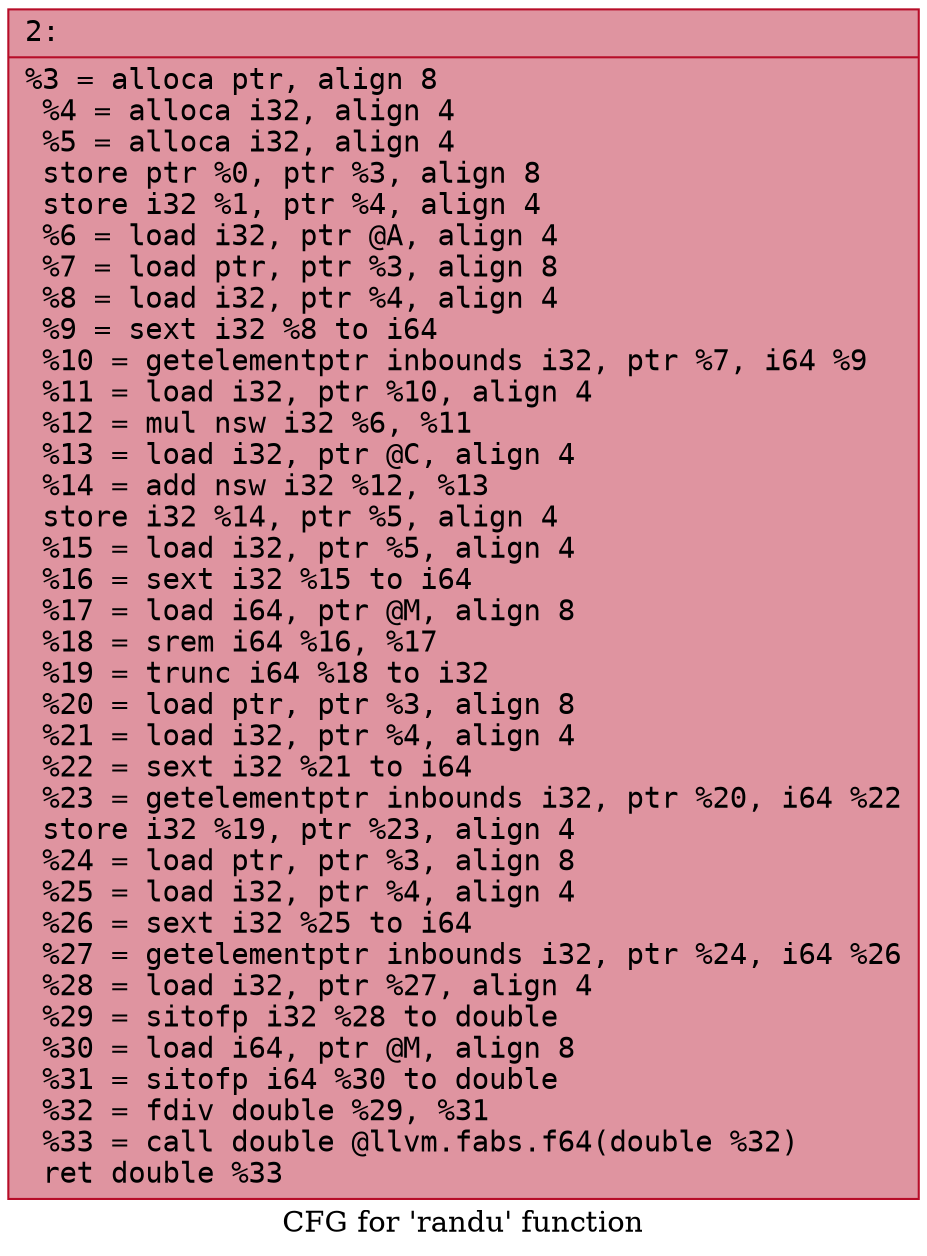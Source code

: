 digraph "CFG for 'randu' function" {
	label="CFG for 'randu' function";

	Node0x60000133c140 [shape=record,color="#b70d28ff", style=filled, fillcolor="#b70d2870" fontname="Courier",label="{2:\l|  %3 = alloca ptr, align 8\l  %4 = alloca i32, align 4\l  %5 = alloca i32, align 4\l  store ptr %0, ptr %3, align 8\l  store i32 %1, ptr %4, align 4\l  %6 = load i32, ptr @A, align 4\l  %7 = load ptr, ptr %3, align 8\l  %8 = load i32, ptr %4, align 4\l  %9 = sext i32 %8 to i64\l  %10 = getelementptr inbounds i32, ptr %7, i64 %9\l  %11 = load i32, ptr %10, align 4\l  %12 = mul nsw i32 %6, %11\l  %13 = load i32, ptr @C, align 4\l  %14 = add nsw i32 %12, %13\l  store i32 %14, ptr %5, align 4\l  %15 = load i32, ptr %5, align 4\l  %16 = sext i32 %15 to i64\l  %17 = load i64, ptr @M, align 8\l  %18 = srem i64 %16, %17\l  %19 = trunc i64 %18 to i32\l  %20 = load ptr, ptr %3, align 8\l  %21 = load i32, ptr %4, align 4\l  %22 = sext i32 %21 to i64\l  %23 = getelementptr inbounds i32, ptr %20, i64 %22\l  store i32 %19, ptr %23, align 4\l  %24 = load ptr, ptr %3, align 8\l  %25 = load i32, ptr %4, align 4\l  %26 = sext i32 %25 to i64\l  %27 = getelementptr inbounds i32, ptr %24, i64 %26\l  %28 = load i32, ptr %27, align 4\l  %29 = sitofp i32 %28 to double\l  %30 = load i64, ptr @M, align 8\l  %31 = sitofp i64 %30 to double\l  %32 = fdiv double %29, %31\l  %33 = call double @llvm.fabs.f64(double %32)\l  ret double %33\l}"];
}
